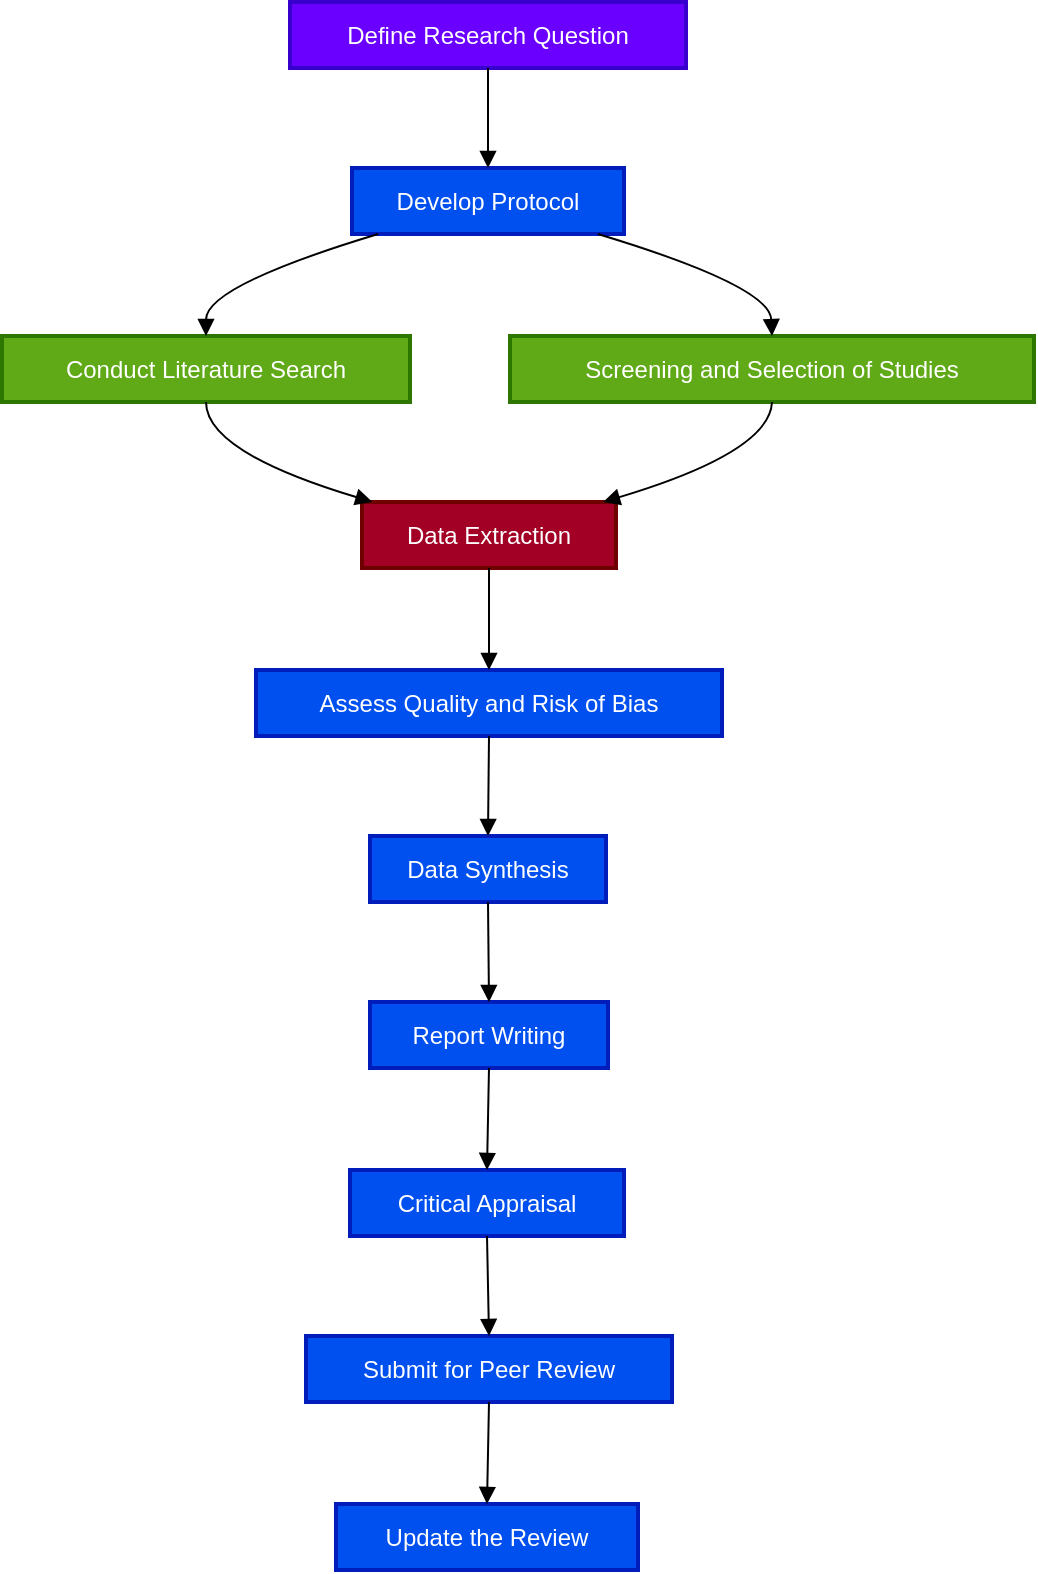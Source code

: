 <mxfile version="24.7.6">
  <diagram name="Page-1" id="KIkXgeyIlk5ovONldOnj">
    <mxGraphModel dx="1050" dy="522" grid="1" gridSize="10" guides="1" tooltips="1" connect="1" arrows="1" fold="1" page="1" pageScale="1" pageWidth="827" pageHeight="1169" math="0" shadow="0">
      <root>
        <mxCell id="0" />
        <mxCell id="1" parent="0" />
        <mxCell id="P-1ulwH-GIdXCo0UlEnl-1" value="Define Research Question" style="whiteSpace=wrap;strokeWidth=2;fillColor=#6a00ff;strokeColor=#3700CC;fontColor=#ffffff;" vertex="1" parent="1">
          <mxGeometry x="164" y="20" width="198" height="33" as="geometry" />
        </mxCell>
        <mxCell id="P-1ulwH-GIdXCo0UlEnl-2" value="Develop Protocol" style="whiteSpace=wrap;strokeWidth=2;fillColor=#0050ef;fontColor=#ffffff;strokeColor=#001DBC;" vertex="1" parent="1">
          <mxGeometry x="195" y="103" width="136" height="33" as="geometry" />
        </mxCell>
        <mxCell id="P-1ulwH-GIdXCo0UlEnl-3" value="Conduct Literature Search" style="whiteSpace=wrap;strokeWidth=2;fillColor=#60a917;fontColor=#ffffff;strokeColor=#2D7600;" vertex="1" parent="1">
          <mxGeometry x="20" y="187" width="204" height="33" as="geometry" />
        </mxCell>
        <mxCell id="P-1ulwH-GIdXCo0UlEnl-4" value="Screening and Selection of Studies" style="whiteSpace=wrap;strokeWidth=2;fillColor=#60a917;fontColor=#ffffff;strokeColor=#2D7600;" vertex="1" parent="1">
          <mxGeometry x="274" y="187" width="262" height="33" as="geometry" />
        </mxCell>
        <mxCell id="P-1ulwH-GIdXCo0UlEnl-5" value="Data Extraction" style="whiteSpace=wrap;strokeWidth=2;fillColor=#a20025;fontColor=#ffffff;strokeColor=#6F0000;" vertex="1" parent="1">
          <mxGeometry x="200" y="270" width="127" height="33" as="geometry" />
        </mxCell>
        <mxCell id="P-1ulwH-GIdXCo0UlEnl-6" value="Assess Quality and Risk of Bias" style="whiteSpace=wrap;strokeWidth=2;fillColor=#0050ef;fontColor=#ffffff;strokeColor=#001DBC;" vertex="1" parent="1">
          <mxGeometry x="147" y="354" width="233" height="33" as="geometry" />
        </mxCell>
        <mxCell id="P-1ulwH-GIdXCo0UlEnl-7" value="Data Synthesis" style="whiteSpace=wrap;strokeWidth=2;fillColor=#0050ef;fontColor=#ffffff;strokeColor=#001DBC;" vertex="1" parent="1">
          <mxGeometry x="204" y="437" width="118" height="33" as="geometry" />
        </mxCell>
        <mxCell id="P-1ulwH-GIdXCo0UlEnl-8" value="Report Writing" style="whiteSpace=wrap;strokeWidth=2;fillColor=#0050ef;fontColor=#ffffff;strokeColor=#001DBC;" vertex="1" parent="1">
          <mxGeometry x="204" y="520" width="119" height="33" as="geometry" />
        </mxCell>
        <mxCell id="P-1ulwH-GIdXCo0UlEnl-9" value="Critical Appraisal" style="whiteSpace=wrap;strokeWidth=2;fillColor=#0050ef;fontColor=#ffffff;strokeColor=#001DBC;" vertex="1" parent="1">
          <mxGeometry x="194" y="604" width="137" height="33" as="geometry" />
        </mxCell>
        <mxCell id="P-1ulwH-GIdXCo0UlEnl-10" value="Submit for Peer Review" style="whiteSpace=wrap;strokeWidth=2;fillColor=#0050ef;fontColor=#ffffff;strokeColor=#001DBC;" vertex="1" parent="1">
          <mxGeometry x="172" y="687" width="183" height="33" as="geometry" />
        </mxCell>
        <mxCell id="P-1ulwH-GIdXCo0UlEnl-11" value="Update the Review" style="whiteSpace=wrap;strokeWidth=2;fillColor=#0050ef;fontColor=#ffffff;strokeColor=#001DBC;" vertex="1" parent="1">
          <mxGeometry x="187" y="771" width="151" height="33" as="geometry" />
        </mxCell>
        <mxCell id="P-1ulwH-GIdXCo0UlEnl-12" value="" style="curved=1;startArrow=none;endArrow=block;exitX=0.5;exitY=1.01;entryX=0.5;entryY=0.01;rounded=0;" edge="1" parent="1" source="P-1ulwH-GIdXCo0UlEnl-1" target="P-1ulwH-GIdXCo0UlEnl-2">
          <mxGeometry relative="1" as="geometry">
            <Array as="points" />
          </mxGeometry>
        </mxCell>
        <mxCell id="P-1ulwH-GIdXCo0UlEnl-13" value="" style="curved=1;startArrow=none;endArrow=block;exitX=0.08;exitY=1.02;entryX=0.5;entryY=-0.01;rounded=0;" edge="1" parent="1" source="P-1ulwH-GIdXCo0UlEnl-2" target="P-1ulwH-GIdXCo0UlEnl-3">
          <mxGeometry relative="1" as="geometry">
            <Array as="points">
              <mxPoint x="122" y="162" />
            </Array>
          </mxGeometry>
        </mxCell>
        <mxCell id="P-1ulwH-GIdXCo0UlEnl-14" value="" style="curved=1;startArrow=none;endArrow=block;exitX=0.92;exitY=1.02;entryX=0.5;entryY=-0.01;rounded=0;" edge="1" parent="1" source="P-1ulwH-GIdXCo0UlEnl-2" target="P-1ulwH-GIdXCo0UlEnl-4">
          <mxGeometry relative="1" as="geometry">
            <Array as="points">
              <mxPoint x="404" y="162" />
            </Array>
          </mxGeometry>
        </mxCell>
        <mxCell id="P-1ulwH-GIdXCo0UlEnl-15" value="" style="curved=1;startArrow=none;endArrow=block;exitX=0.5;exitY=1.01;entryX=0.05;entryY=0.01;rounded=0;" edge="1" parent="1" source="P-1ulwH-GIdXCo0UlEnl-3" target="P-1ulwH-GIdXCo0UlEnl-5">
          <mxGeometry relative="1" as="geometry">
            <Array as="points">
              <mxPoint x="122" y="245" />
            </Array>
          </mxGeometry>
        </mxCell>
        <mxCell id="P-1ulwH-GIdXCo0UlEnl-16" value="" style="curved=1;startArrow=none;endArrow=block;exitX=0.5;exitY=1.01;entryX=0.94;entryY=0.01;rounded=0;" edge="1" parent="1" source="P-1ulwH-GIdXCo0UlEnl-4" target="P-1ulwH-GIdXCo0UlEnl-5">
          <mxGeometry relative="1" as="geometry">
            <Array as="points">
              <mxPoint x="404" y="245" />
            </Array>
          </mxGeometry>
        </mxCell>
        <mxCell id="P-1ulwH-GIdXCo0UlEnl-17" value="" style="curved=1;startArrow=none;endArrow=block;exitX=0.5;exitY=1.02;entryX=0.5;entryY=-0.01;rounded=0;" edge="1" parent="1" source="P-1ulwH-GIdXCo0UlEnl-5" target="P-1ulwH-GIdXCo0UlEnl-6">
          <mxGeometry relative="1" as="geometry">
            <Array as="points" />
          </mxGeometry>
        </mxCell>
        <mxCell id="P-1ulwH-GIdXCo0UlEnl-18" value="" style="curved=1;startArrow=none;endArrow=block;exitX=0.5;exitY=1;entryX=0.5;entryY=0;rounded=0;" edge="1" parent="1" source="P-1ulwH-GIdXCo0UlEnl-6" target="P-1ulwH-GIdXCo0UlEnl-7">
          <mxGeometry relative="1" as="geometry">
            <Array as="points" />
          </mxGeometry>
        </mxCell>
        <mxCell id="P-1ulwH-GIdXCo0UlEnl-19" value="" style="curved=1;startArrow=none;endArrow=block;exitX=0.5;exitY=1.01;entryX=0.5;entryY=0.01;rounded=0;" edge="1" parent="1" source="P-1ulwH-GIdXCo0UlEnl-7" target="P-1ulwH-GIdXCo0UlEnl-8">
          <mxGeometry relative="1" as="geometry">
            <Array as="points" />
          </mxGeometry>
        </mxCell>
        <mxCell id="P-1ulwH-GIdXCo0UlEnl-20" value="" style="curved=1;startArrow=none;endArrow=block;exitX=0.5;exitY=1.02;entryX=0.5;entryY=-0.01;rounded=0;" edge="1" parent="1" source="P-1ulwH-GIdXCo0UlEnl-8" target="P-1ulwH-GIdXCo0UlEnl-9">
          <mxGeometry relative="1" as="geometry">
            <Array as="points" />
          </mxGeometry>
        </mxCell>
        <mxCell id="P-1ulwH-GIdXCo0UlEnl-21" value="" style="curved=1;startArrow=none;endArrow=block;exitX=0.5;exitY=1.01;entryX=0.5;entryY=0.01;rounded=0;" edge="1" parent="1" source="P-1ulwH-GIdXCo0UlEnl-9" target="P-1ulwH-GIdXCo0UlEnl-10">
          <mxGeometry relative="1" as="geometry">
            <Array as="points" />
          </mxGeometry>
        </mxCell>
        <mxCell id="P-1ulwH-GIdXCo0UlEnl-22" value="" style="curved=1;startArrow=none;endArrow=block;exitX=0.5;exitY=1.02;entryX=0.5;entryY=-0.01;rounded=0;" edge="1" parent="1" source="P-1ulwH-GIdXCo0UlEnl-10" target="P-1ulwH-GIdXCo0UlEnl-11">
          <mxGeometry relative="1" as="geometry">
            <Array as="points" />
          </mxGeometry>
        </mxCell>
      </root>
    </mxGraphModel>
  </diagram>
</mxfile>
